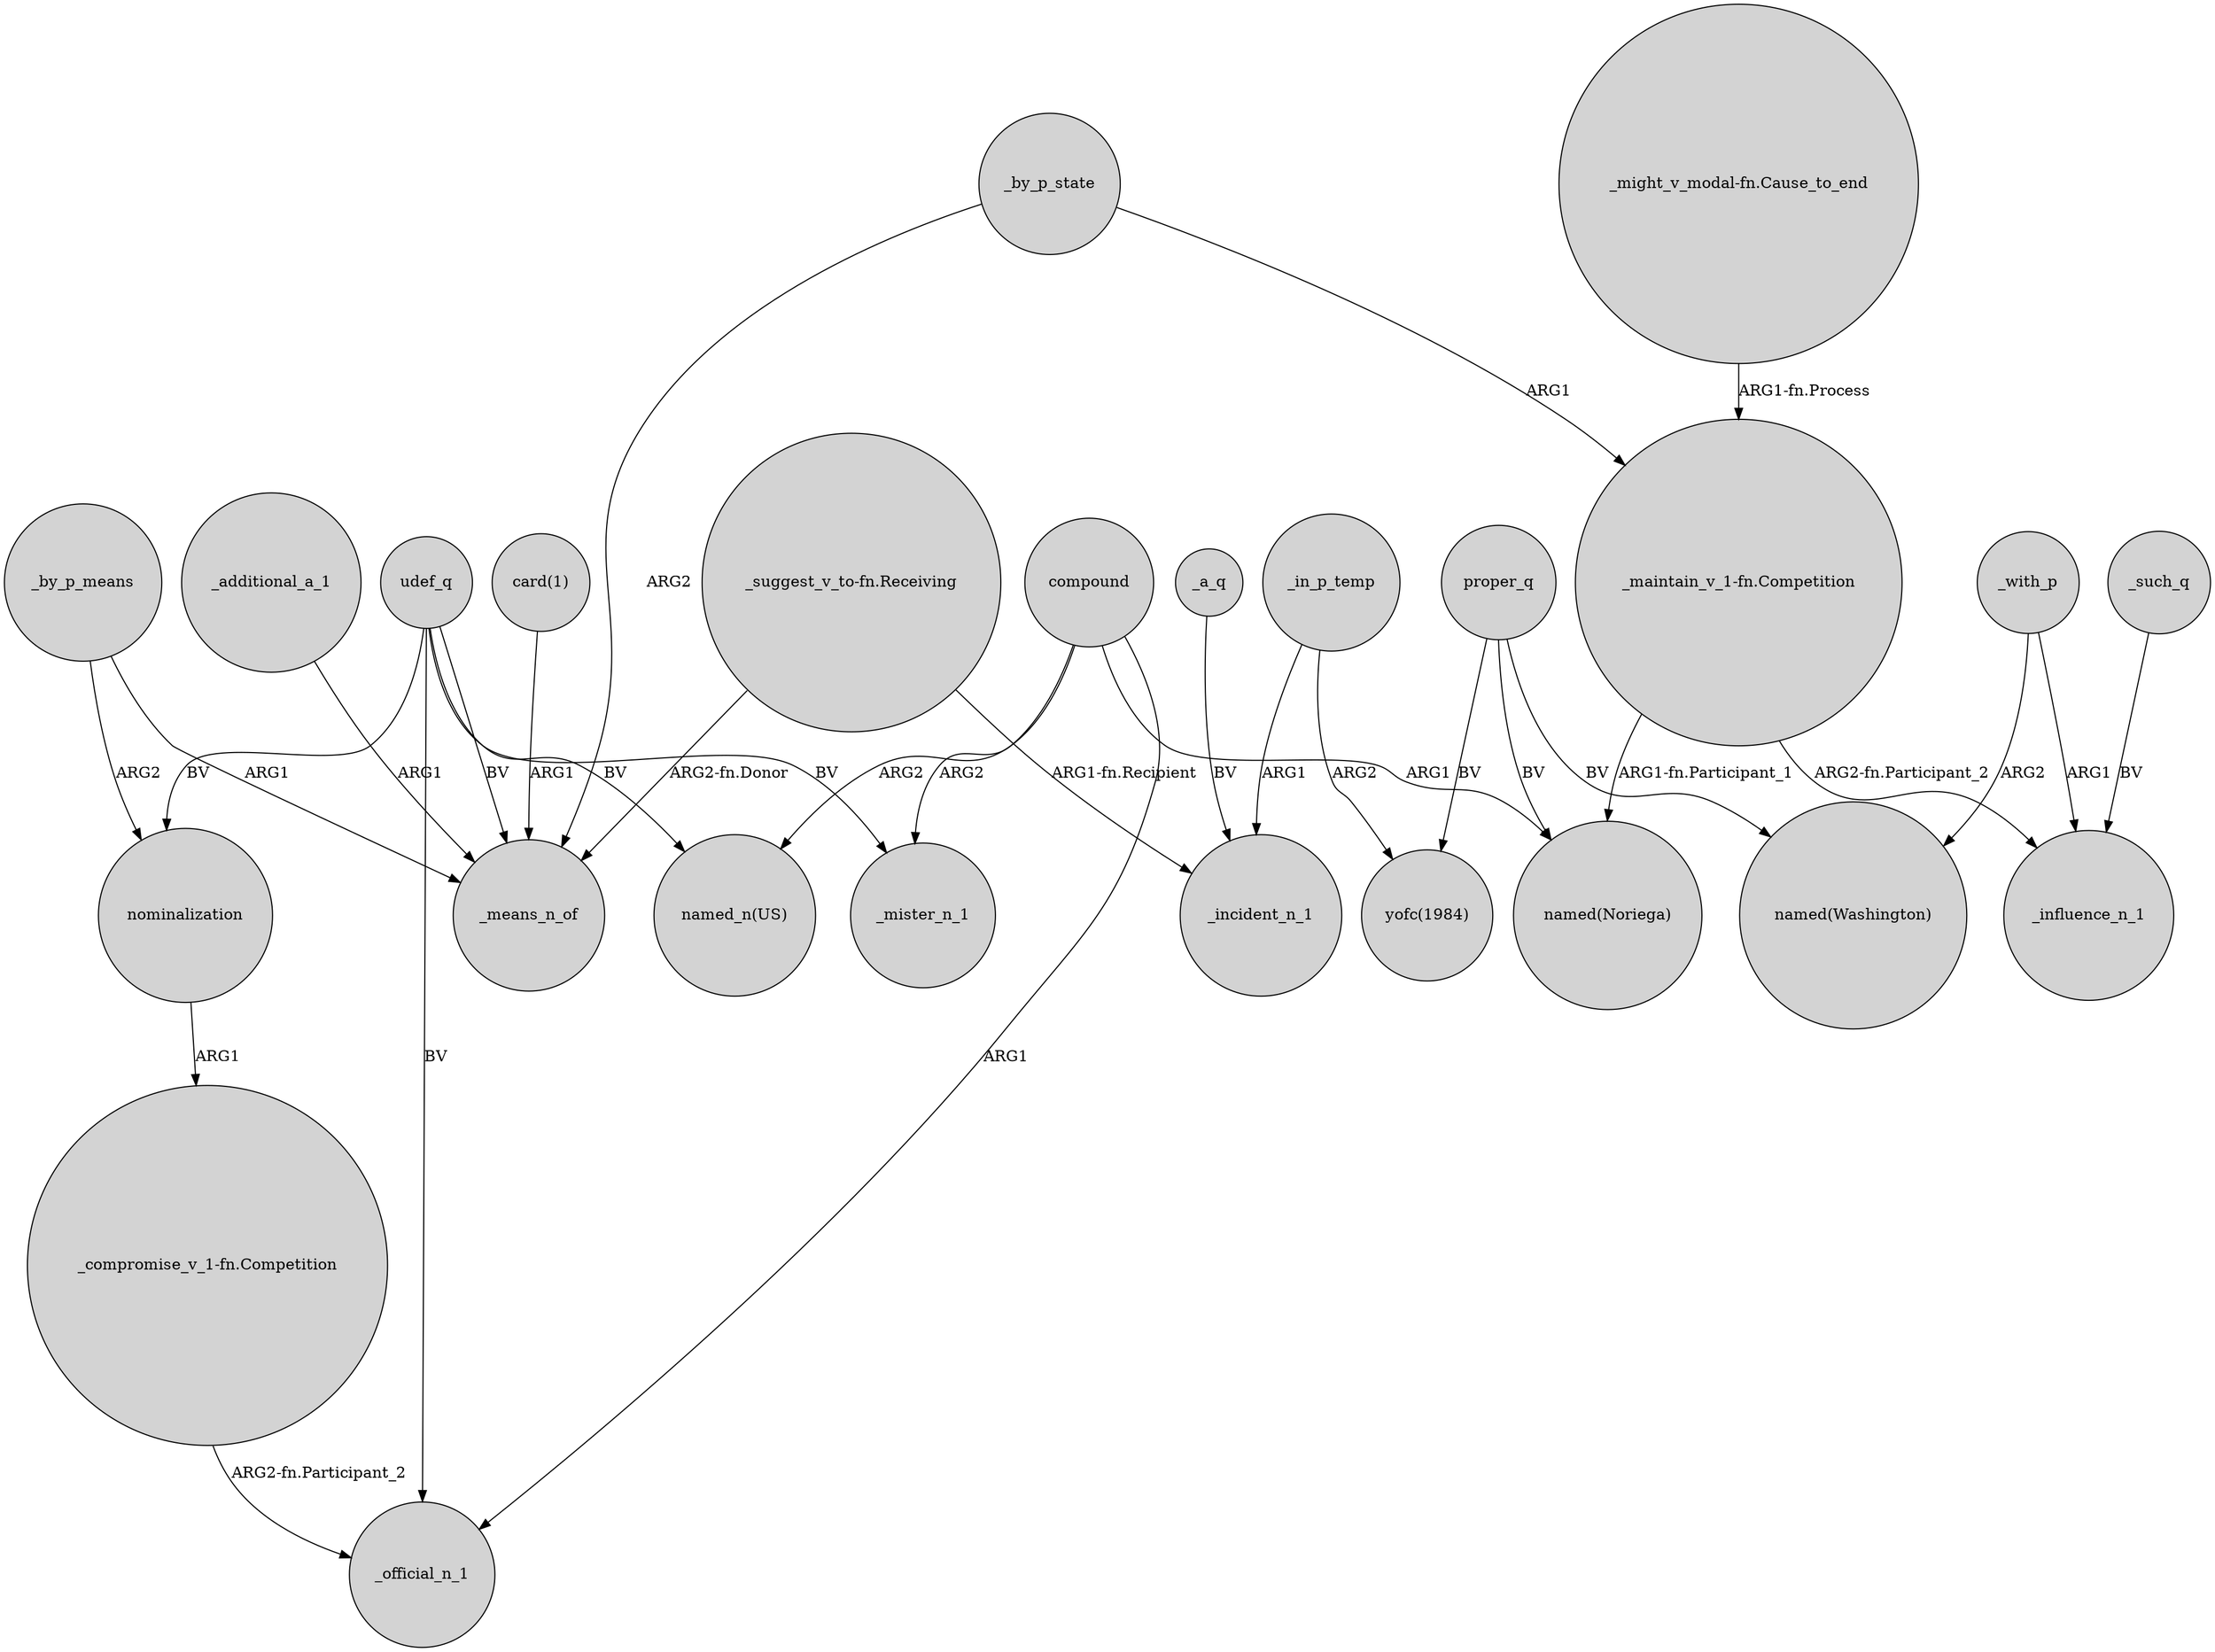 digraph {
	node [shape=circle style=filled]
	_by_p_state -> _means_n_of [label=ARG2]
	compound -> "named(Noriega)" [label=ARG1]
	"_suggest_v_to-fn.Receiving" -> _incident_n_1 [label="ARG1-fn.Recipient"]
	compound -> _mister_n_1 [label=ARG2]
	udef_q -> _means_n_of [label=BV]
	"_maintain_v_1-fn.Competition" -> _influence_n_1 [label="ARG2-fn.Participant_2"]
	udef_q -> nominalization [label=BV]
	"_maintain_v_1-fn.Competition" -> "named(Noriega)" [label="ARG1-fn.Participant_1"]
	"_compromise_v_1-fn.Competition" -> _official_n_1 [label="ARG2-fn.Participant_2"]
	_by_p_means -> _means_n_of [label=ARG1]
	udef_q -> _mister_n_1 [label=BV]
	"_suggest_v_to-fn.Receiving" -> _means_n_of [label="ARG2-fn.Donor"]
	_in_p_temp -> "yofc(1984)" [label=ARG2]
	"card(1)" -> _means_n_of [label=ARG1]
	_with_p -> _influence_n_1 [label=ARG1]
	_by_p_state -> "_maintain_v_1-fn.Competition" [label=ARG1]
	"_might_v_modal-fn.Cause_to_end" -> "_maintain_v_1-fn.Competition" [label="ARG1-fn.Process"]
	_by_p_means -> nominalization [label=ARG2]
	_a_q -> _incident_n_1 [label=BV]
	compound -> _official_n_1 [label=ARG1]
	_such_q -> _influence_n_1 [label=BV]
	_in_p_temp -> _incident_n_1 [label=ARG1]
	proper_q -> "named(Washington)" [label=BV]
	udef_q -> _official_n_1 [label=BV]
	_with_p -> "named(Washington)" [label=ARG2]
	nominalization -> "_compromise_v_1-fn.Competition" [label=ARG1]
	_additional_a_1 -> _means_n_of [label=ARG1]
	compound -> "named_n(US)" [label=ARG2]
	udef_q -> "named_n(US)" [label=BV]
	proper_q -> "named(Noriega)" [label=BV]
	proper_q -> "yofc(1984)" [label=BV]
}
